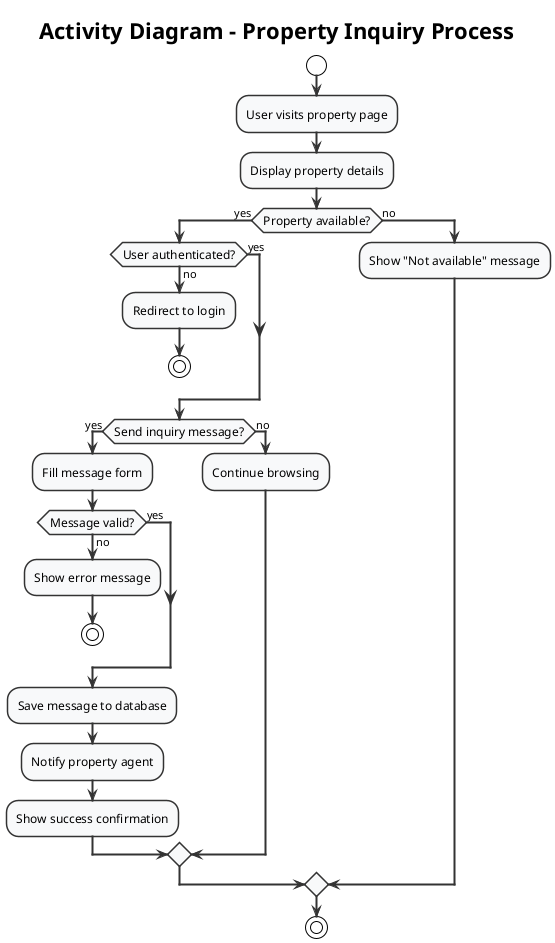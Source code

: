 @startuml Property_Inquiry_Simple

!theme plain
skinparam backgroundColor white
skinparam activityFontSize 12
skinparam activityBorderThickness 1.5
skinparam activityBorderColor #333333
skinparam activityBackgroundColor #f8f9fa
skinparam diamondFontSize 11
skinparam diamondBorderThickness 1.5
skinparam diamondBorderColor #007bff
skinparam diamondBackgroundColor #e3f2fd
skinparam arrowThickness 2
skinparam arrowColor #333333
skinparam startEndColor #28a745

title Activity Diagram - Property Inquiry Process

start

:User visits property page;

:Display property details;

if (Property available?) then (yes)
  
  if (User authenticated?) then (no)
    :Redirect to login;
    stop
  else (yes)
  endif
  
  if (Send inquiry message?) then (yes)
    :Fill message form;
    
    if (Message valid?) then (no)
      :Show error message;
      stop
    else (yes)
    endif
    
    :Save message to database;
    :Notify property agent;
    :Show success confirmation;
    
  else (no)
    :Continue browsing;
  endif
  
else (no)
  :Show "Not available" message;
endif

stop

@enduml
